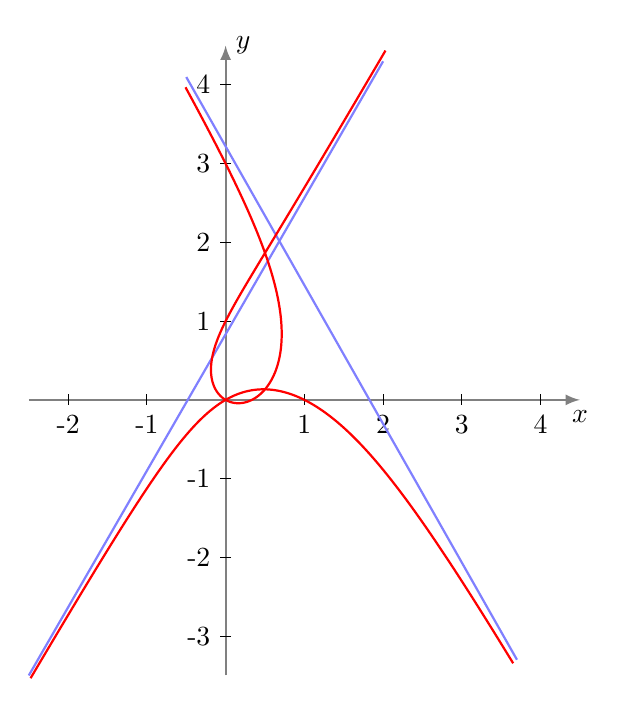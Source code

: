 \begin{tikzpicture}

% Axes
     \draw[->,>=latex,thick, gray] (-2.5,0)--(4.5,0) node[below,black] {$x$};
     \draw[->,>=latex,thick, gray] (0,-3.5)--(0,4.5) node[right,black] {$y$};

 % Ticks
    	\foreach \x in {1,...,4}
     		\draw (\x,2pt) -- (\x,-2pt)
			node[anchor=north] {\x};
    	\foreach \x in {-1,...,-2}
     		\draw (\x,2pt) -- (\x,-2pt)
			node[anchor=north] {\x};
    	\foreach \x in {1,...,4}
     		\draw (2pt,\x) -- (-2pt,\x)
			node[anchor=east] {\x};
    	\foreach \x in {-1,...,-3}
     		\draw (2pt,\x) -- (-2pt,\x)
			node[anchor=east] {\x};

% Tangentes
% \draw[thick, blue!50] (-3,2)--(2,-3);

% Asymptotes
 \draw[thick, blue!50] (-2.5,-3.5)--(2,4.3);
 \draw[thick, blue!50] (-0.5,4.1)--(3.7,-3.3);

% Courbe
% Sur -pi, -2pi/3
\draw [thick, color=red, domain=-pi:-2.18, samples=200, smooth]
  plot (xy polar cs:angle=\x r, radius={(1+2*sin(\x r))/(1+2*cos(\x r)});

%Sur  -2pi/3, + 2pi/3
\draw [thick, color=red, domain=-2.0:1.70, samples=200, smooth]
  plot (xy polar cs:angle=\x r, radius={(1+2*sin(\x r))/(1+2*cos(\x r)});

% Sur +2pi/3,pi
\draw [thick, color=red, domain=2.40:pi, samples=200, smooth]
  plot (xy polar cs:angle=\x r, radius={(1+2*sin(\x r))/(1+2*cos(\x r)});
\end{tikzpicture}
